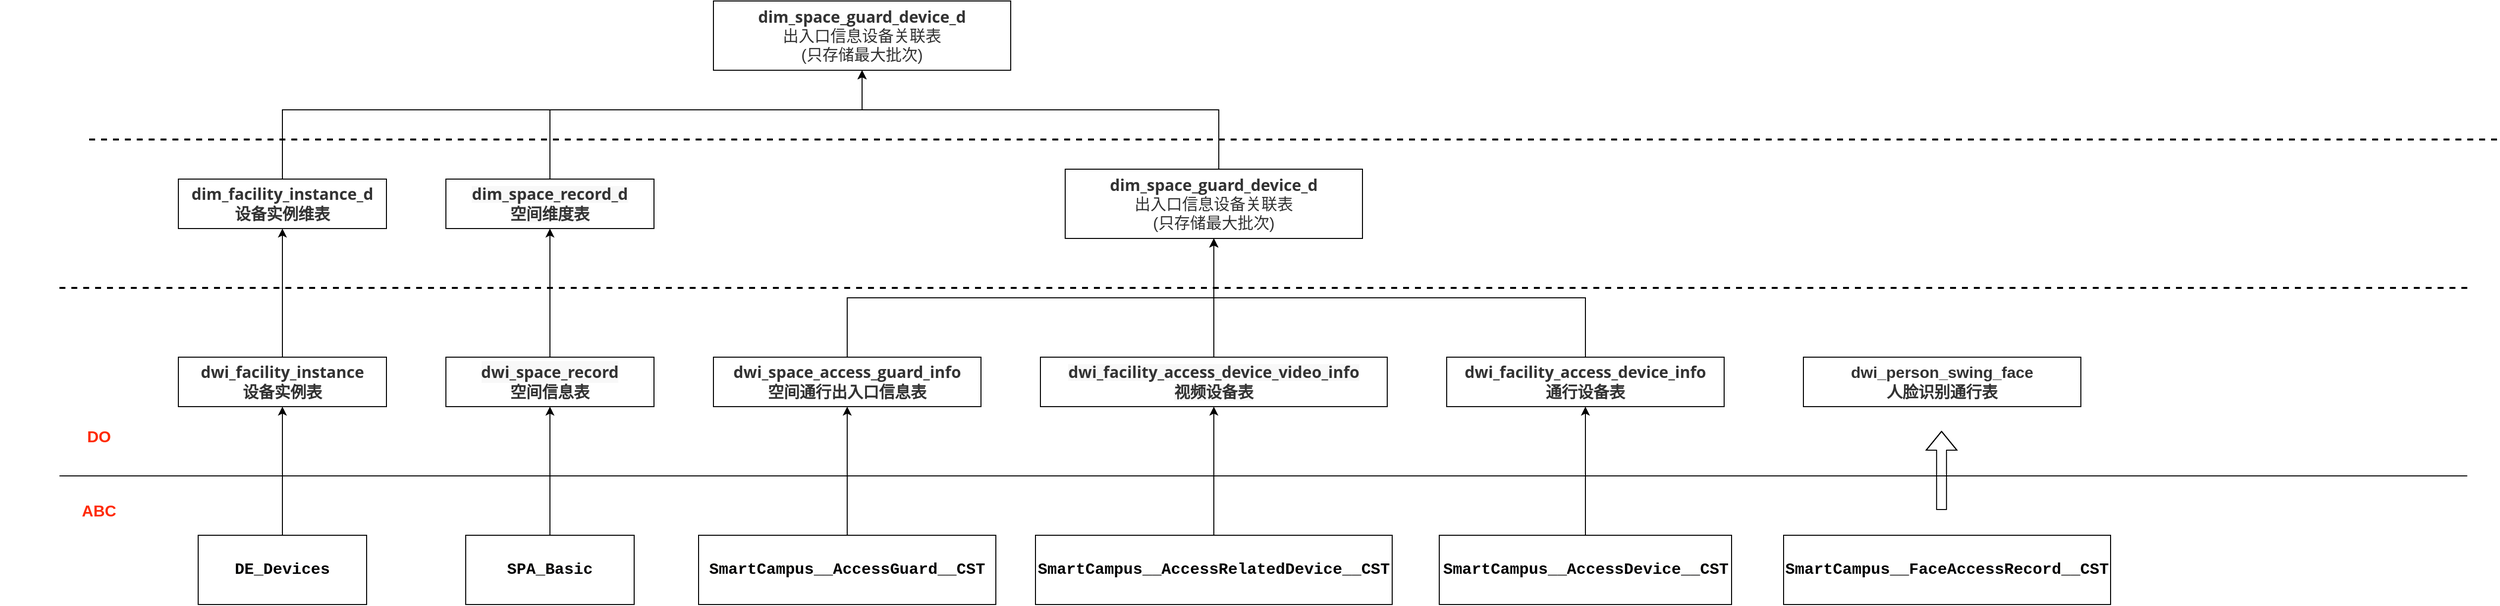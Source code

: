 <mxfile version="14.3.2" type="github">
  <diagram id="ALSrLkM7NoTAbwWm-Tqr" name="Page-1">
    <mxGraphModel dx="2465" dy="896" grid="1" gridSize="10" guides="1" tooltips="1" connect="1" arrows="1" fold="1" page="1" pageScale="1" pageWidth="827" pageHeight="1169" math="0" shadow="0">
      <root>
        <mxCell id="0" />
        <mxCell id="1" parent="0" />
        <mxCell id="fcsJN2qr-9h00e084uWn-1" value="" style="endArrow=none;html=1;fontSize=16;" parent="1" edge="1">
          <mxGeometry width="50" height="50" relative="1" as="geometry">
            <mxPoint y="550" as="sourcePoint" />
            <mxPoint x="2430" y="550" as="targetPoint" />
          </mxGeometry>
        </mxCell>
        <mxCell id="vzT4v2eTEF_wzm0baYiw-32" style="edgeStyle=orthogonalEdgeStyle;rounded=0;orthogonalLoop=1;jettySize=auto;html=1;entryX=0.5;entryY=1;entryDx=0;entryDy=0;fontSize=16;fontColor=#FF2A00;" edge="1" parent="1" source="x_IjrBmh7rydG-k_5fCS-1" target="x_IjrBmh7rydG-k_5fCS-26">
          <mxGeometry relative="1" as="geometry" />
        </mxCell>
        <mxCell id="x_IjrBmh7rydG-k_5fCS-1" value="&lt;span style=&quot;color: rgb(51, 51, 51); font-family: &amp;quot;open sans&amp;quot;, &amp;quot;clear sans&amp;quot;, &amp;quot;helvetica neue&amp;quot;, helvetica, arial, sans-serif; font-size: 16px; text-align: left; background-color: rgb(255, 255, 255);&quot;&gt;&lt;span style=&quot;font-size: 16px;&quot;&gt;dwi_facility_instance&lt;br style=&quot;font-size: 16px;&quot;&gt;&lt;/span&gt;&lt;/span&gt;&lt;span style=&quot;color: rgb(50, 50, 50); font-size: 16px; background-color: rgba(255, 255, 255, 0.01);&quot;&gt;设备实例表&lt;/span&gt;&lt;span style=&quot;color: rgb(51, 51, 51); font-family: &amp;quot;open sans&amp;quot;, &amp;quot;clear sans&amp;quot;, &amp;quot;helvetica neue&amp;quot;, helvetica, arial, sans-serif; font-size: 16px; text-align: left; background-color: rgb(255, 255, 255);&quot;&gt;&lt;span style=&quot;font-size: 16px;&quot;&gt;&lt;br style=&quot;font-size: 16px;&quot;&gt;&lt;/span&gt;&lt;/span&gt;" style="rounded=0;whiteSpace=wrap;html=1;fontStyle=1;fontSize=16;" parent="1" vertex="1">
          <mxGeometry x="120" y="430" width="210" height="50" as="geometry" />
        </mxCell>
        <mxCell id="vzT4v2eTEF_wzm0baYiw-33" style="edgeStyle=orthogonalEdgeStyle;rounded=0;orthogonalLoop=1;jettySize=auto;html=1;entryX=0.5;entryY=1;entryDx=0;entryDy=0;fontSize=16;fontColor=#FF2A00;" edge="1" parent="1" source="x_IjrBmh7rydG-k_5fCS-2" target="x_IjrBmh7rydG-k_5fCS-29">
          <mxGeometry relative="1" as="geometry" />
        </mxCell>
        <mxCell id="x_IjrBmh7rydG-k_5fCS-2" value="&lt;span style=&quot;color: rgb(51, 51, 51); font-family: &amp;quot;open sans&amp;quot;, &amp;quot;clear sans&amp;quot;, &amp;quot;helvetica neue&amp;quot;, helvetica, arial, sans-serif; font-size: 16px; text-align: left; background-color: rgb(248, 248, 248);&quot;&gt;&lt;span style=&quot;font-size: 16px;&quot;&gt;dwi_space_record&lt;br style=&quot;font-size: 16px;&quot;&gt;&lt;/span&gt;&lt;/span&gt;&lt;span style=&quot;color: rgb(50, 50, 50); font-size: 16px; background-color: rgba(255, 255, 255, 0.01);&quot;&gt;空间信息表&lt;/span&gt;&lt;span style=&quot;color: rgb(51, 51, 51); font-family: &amp;quot;open sans&amp;quot;, &amp;quot;clear sans&amp;quot;, &amp;quot;helvetica neue&amp;quot;, helvetica, arial, sans-serif; font-size: 16px; text-align: left; background-color: rgb(248, 248, 248);&quot;&gt;&lt;span style=&quot;font-size: 16px;&quot;&gt;&lt;br style=&quot;font-size: 16px;&quot;&gt;&lt;/span&gt;&lt;/span&gt;" style="rounded=0;whiteSpace=wrap;html=1;fontStyle=1;fontSize=16;" parent="1" vertex="1">
          <mxGeometry x="390" y="430" width="210" height="50" as="geometry" />
        </mxCell>
        <mxCell id="vzT4v2eTEF_wzm0baYiw-35" style="edgeStyle=orthogonalEdgeStyle;rounded=0;orthogonalLoop=1;jettySize=auto;html=1;entryX=0.5;entryY=1;entryDx=0;entryDy=0;fontSize=16;fontColor=#FF2A00;" edge="1" parent="1" source="x_IjrBmh7rydG-k_5fCS-4" target="x_IjrBmh7rydG-k_5fCS-31">
          <mxGeometry relative="1" as="geometry" />
        </mxCell>
        <mxCell id="x_IjrBmh7rydG-k_5fCS-4" value="&lt;span style=&quot;text-align: left ; background-color: rgb(248 , 248 , 248)&quot;&gt;&lt;b style=&quot;color: rgb(51 , 51 , 51) ; font-family: &amp;#34;open sans&amp;#34; , &amp;#34;clear sans&amp;#34; , &amp;#34;helvetica neue&amp;#34; , &amp;#34;helvetica&amp;#34; , &amp;#34;arial&amp;#34; , sans-serif ; font-size: 16px&quot;&gt;dwi_facility_access_device_video_info&lt;/b&gt;&lt;br&gt;&lt;font color=&quot;#333333&quot; face=&quot;open sans, clear sans, helvetica neue, helvetica, arial, sans-serif&quot;&gt;&lt;b&gt;视频设备表&lt;/b&gt;&lt;/font&gt;&lt;br&gt;&lt;/span&gt;" style="rounded=0;whiteSpace=wrap;html=1;fontSize=16;" parent="1" vertex="1">
          <mxGeometry x="990" y="430" width="350" height="50" as="geometry" />
        </mxCell>
        <mxCell id="vzT4v2eTEF_wzm0baYiw-36" style="edgeStyle=orthogonalEdgeStyle;rounded=0;orthogonalLoop=1;jettySize=auto;html=1;entryX=0.5;entryY=1;entryDx=0;entryDy=0;fontSize=16;fontColor=#FF2A00;" edge="1" parent="1" source="x_IjrBmh7rydG-k_5fCS-5" target="x_IjrBmh7rydG-k_5fCS-31">
          <mxGeometry relative="1" as="geometry">
            <Array as="points">
              <mxPoint x="795" y="370" />
              <mxPoint x="1165" y="370" />
            </Array>
          </mxGeometry>
        </mxCell>
        <mxCell id="x_IjrBmh7rydG-k_5fCS-5" value="&lt;span style=&quot;text-align: left; background-color: rgb(255, 255, 255); font-size: 16px;&quot;&gt;&lt;span style=&quot;color: rgb(51, 51, 51); font-family: &amp;quot;open sans&amp;quot;, &amp;quot;clear sans&amp;quot;, &amp;quot;helvetica neue&amp;quot;, helvetica, arial, sans-serif; font-size: 16px;&quot;&gt;dwi_space_access_guard_info&lt;/span&gt;&lt;br style=&quot;font-size: 16px;&quot;&gt;&lt;font color=&quot;#333333&quot; face=&quot;open sans, clear sans, helvetica neue, helvetica, arial, sans-serif&quot; style=&quot;font-size: 16px;&quot;&gt;&lt;span style=&quot;font-size: 16px;&quot;&gt;&lt;span style=&quot;font-size: 16px;&quot;&gt;空间通行出入口信息表&lt;/span&gt;&lt;/span&gt;&lt;/font&gt;&lt;br style=&quot;font-size: 16px;&quot;&gt;&lt;/span&gt;" style="rounded=0;whiteSpace=wrap;html=1;fontStyle=1;fontSize=16;" parent="1" vertex="1">
          <mxGeometry x="660" y="430" width="270" height="50" as="geometry" />
        </mxCell>
        <mxCell id="vzT4v2eTEF_wzm0baYiw-37" style="edgeStyle=orthogonalEdgeStyle;rounded=0;orthogonalLoop=1;jettySize=auto;html=1;entryX=0.5;entryY=1;entryDx=0;entryDy=0;fontSize=16;fontColor=#FF2A00;" edge="1" parent="1" source="x_IjrBmh7rydG-k_5fCS-6" target="x_IjrBmh7rydG-k_5fCS-31">
          <mxGeometry relative="1" as="geometry">
            <Array as="points">
              <mxPoint x="1540" y="370" />
              <mxPoint x="1165" y="370" />
            </Array>
          </mxGeometry>
        </mxCell>
        <mxCell id="x_IjrBmh7rydG-k_5fCS-6" value="&lt;span style=&quot;text-align: left ; background-color: rgb(255 , 255 , 255)&quot;&gt;&lt;b style=&quot;color: rgb(51 , 51 , 51) ; font-family: &amp;#34;open sans&amp;#34; , &amp;#34;clear sans&amp;#34; , &amp;#34;helvetica neue&amp;#34; , &amp;#34;helvetica&amp;#34; , &amp;#34;arial&amp;#34; , sans-serif ; font-size: 16px&quot;&gt;dwi_facility_access_device_info&lt;/b&gt;&lt;br&gt;&lt;font color=&quot;#333333&quot; face=&quot;open sans, clear sans, helvetica neue, helvetica, arial, sans-serif&quot;&gt;&lt;b&gt;通行设备表&lt;/b&gt;&lt;/font&gt;&lt;br&gt;&lt;/span&gt;" style="rounded=0;whiteSpace=wrap;html=1;fontSize=16;" parent="1" vertex="1">
          <mxGeometry x="1400" y="430" width="280" height="50" as="geometry" />
        </mxCell>
        <mxCell id="vzT4v2eTEF_wzm0baYiw-42" style="edgeStyle=orthogonalEdgeStyle;rounded=0;orthogonalLoop=1;jettySize=auto;html=1;entryX=0.5;entryY=1;entryDx=0;entryDy=0;fontSize=16;fontColor=#FF2A00;" edge="1" parent="1" source="x_IjrBmh7rydG-k_5fCS-7" target="x_IjrBmh7rydG-k_5fCS-1">
          <mxGeometry relative="1" as="geometry" />
        </mxCell>
        <mxCell id="x_IjrBmh7rydG-k_5fCS-7" value="&lt;div style=&quot;background-color: rgb(255, 255, 254); font-family: consolas, &amp;quot;courier new&amp;quot;, monospace; line-height: 19px; font-size: 16px;&quot;&gt;&lt;b style=&quot;font-size: 16px;&quot;&gt;&lt;font style=&quot;font-size: 16px;&quot;&gt;DE_Devices&lt;/font&gt;&lt;/b&gt;&lt;/div&gt;" style="rounded=0;whiteSpace=wrap;html=1;fontSize=16;" parent="1" vertex="1">
          <mxGeometry x="140" y="610" width="170" height="70" as="geometry" />
        </mxCell>
        <mxCell id="vzT4v2eTEF_wzm0baYiw-41" style="edgeStyle=orthogonalEdgeStyle;rounded=0;orthogonalLoop=1;jettySize=auto;html=1;entryX=0.5;entryY=1;entryDx=0;entryDy=0;fontSize=16;fontColor=#FF2A00;" edge="1" parent="1" source="x_IjrBmh7rydG-k_5fCS-8" target="x_IjrBmh7rydG-k_5fCS-2">
          <mxGeometry relative="1" as="geometry" />
        </mxCell>
        <mxCell id="x_IjrBmh7rydG-k_5fCS-8" value="&lt;div style=&quot;background-color: rgb(255, 255, 254); font-family: consolas, &amp;quot;courier new&amp;quot;, monospace; line-height: 19px; font-size: 16px;&quot;&gt;&lt;b style=&quot;font-size: 16px;&quot;&gt;&lt;font style=&quot;font-size: 16px;&quot;&gt;SPA_Basic&lt;/font&gt;&lt;/b&gt;&lt;/div&gt;" style="rounded=0;whiteSpace=wrap;html=1;fontSize=16;" parent="1" vertex="1">
          <mxGeometry x="410" y="610" width="170" height="70" as="geometry" />
        </mxCell>
        <mxCell id="vzT4v2eTEF_wzm0baYiw-38" style="edgeStyle=orthogonalEdgeStyle;rounded=0;orthogonalLoop=1;jettySize=auto;html=1;entryX=0.5;entryY=1;entryDx=0;entryDy=0;fontSize=16;fontColor=#FF2A00;" edge="1" parent="1" source="x_IjrBmh7rydG-k_5fCS-11" target="x_IjrBmh7rydG-k_5fCS-6">
          <mxGeometry relative="1" as="geometry" />
        </mxCell>
        <mxCell id="x_IjrBmh7rydG-k_5fCS-11" value="&lt;div style=&quot;background-color: rgb(255, 255, 254); font-family: consolas, &amp;quot;courier new&amp;quot;, monospace; line-height: 19px; font-size: 16px;&quot;&gt;&lt;font style=&quot;font-size: 16px;&quot;&gt;&lt;b style=&quot;font-size: 16px;&quot;&gt;SmartCampus__AccessDevice__CST&lt;/b&gt;&lt;/font&gt;&lt;/div&gt;" style="rounded=0;whiteSpace=wrap;html=1;fontSize=16;" parent="1" vertex="1">
          <mxGeometry x="1392.5" y="610" width="295" height="70" as="geometry" />
        </mxCell>
        <mxCell id="x_IjrBmh7rydG-k_5fCS-12" value="&lt;div style=&quot;background-color: rgb(255, 255, 254); font-family: consolas, &amp;quot;courier new&amp;quot;, monospace; line-height: 19px; font-size: 16px;&quot;&gt;&lt;div style=&quot;font-family: consolas, &amp;quot;courier new&amp;quot;, monospace; line-height: 19px; font-size: 16px;&quot;&gt;&lt;font style=&quot;font-size: 16px;&quot;&gt;&lt;b style=&quot;font-size: 16px;&quot;&gt;SmartCampus__FaceAccessRecord__CST&lt;/b&gt;&lt;/font&gt;&lt;/div&gt;&lt;/div&gt;" style="rounded=0;whiteSpace=wrap;html=1;fontSize=16;" parent="1" vertex="1">
          <mxGeometry x="1740" y="610" width="330" height="70" as="geometry" />
        </mxCell>
        <mxCell id="x_IjrBmh7rydG-k_5fCS-13" value="&lt;span style=&quot;text-align: left ; background-color: rgb(255 , 255 , 255)&quot;&gt;&lt;font&gt;&lt;b style=&quot;color: rgb(51 , 51 , 51) ; font-size: 16px&quot;&gt;dwi_person_swing_face&lt;/b&gt;&lt;br&gt;&lt;font color=&quot;#333333&quot;&gt;&lt;b&gt;人脸识别通行表&lt;/b&gt;&lt;/font&gt;&lt;br&gt;&lt;/font&gt;&lt;/span&gt;" style="rounded=0;whiteSpace=wrap;html=1;fontSize=16;" parent="1" vertex="1">
          <mxGeometry x="1760" y="430" width="280" height="50" as="geometry" />
        </mxCell>
        <mxCell id="vzT4v2eTEF_wzm0baYiw-39" style="edgeStyle=orthogonalEdgeStyle;rounded=0;orthogonalLoop=1;jettySize=auto;html=1;entryX=0.5;entryY=1;entryDx=0;entryDy=0;fontSize=16;fontColor=#FF2A00;" edge="1" parent="1" source="x_IjrBmh7rydG-k_5fCS-16" target="x_IjrBmh7rydG-k_5fCS-4">
          <mxGeometry relative="1" as="geometry" />
        </mxCell>
        <mxCell id="x_IjrBmh7rydG-k_5fCS-16" value="&lt;div style=&quot;background-color: rgb(255, 255, 254); font-family: consolas, &amp;quot;courier new&amp;quot;, monospace; line-height: 19px; font-size: 16px;&quot;&gt;&lt;font style=&quot;font-size: 16px;&quot;&gt;&lt;b style=&quot;font-size: 16px;&quot;&gt;SmartCampus__AccessRelatedDevice__CST&lt;/b&gt;&lt;/font&gt;&lt;/div&gt;" style="rounded=0;whiteSpace=wrap;html=1;fontSize=16;" parent="1" vertex="1">
          <mxGeometry x="985" y="610" width="360" height="70" as="geometry" />
        </mxCell>
        <mxCell id="vzT4v2eTEF_wzm0baYiw-40" style="edgeStyle=orthogonalEdgeStyle;rounded=0;orthogonalLoop=1;jettySize=auto;html=1;entryX=0.5;entryY=1;entryDx=0;entryDy=0;fontSize=16;fontColor=#FF2A00;" edge="1" parent="1" source="x_IjrBmh7rydG-k_5fCS-17" target="x_IjrBmh7rydG-k_5fCS-5">
          <mxGeometry relative="1" as="geometry" />
        </mxCell>
        <mxCell id="x_IjrBmh7rydG-k_5fCS-17" value="&lt;div style=&quot;background-color: rgb(255, 255, 254); font-family: consolas, &amp;quot;courier new&amp;quot;, monospace; line-height: 19px; font-size: 16px;&quot;&gt;&lt;b style=&quot;font-size: 16px;&quot;&gt;&lt;font style=&quot;font-size: 16px;&quot;&gt;SmartCampus__AccessGuard__CST&lt;/font&gt;&lt;/b&gt;&lt;/div&gt;" style="rounded=0;whiteSpace=wrap;html=1;fontSize=16;" parent="1" vertex="1">
          <mxGeometry x="645" y="610" width="300" height="70" as="geometry" />
        </mxCell>
        <mxCell id="x_IjrBmh7rydG-k_5fCS-23" value="" style="shape=flexArrow;endArrow=classic;html=1;fontSize=16;" parent="1" edge="1">
          <mxGeometry width="50" height="50" relative="1" as="geometry">
            <mxPoint x="1899.41" y="584.5" as="sourcePoint" />
            <mxPoint x="1899.41" y="504.5" as="targetPoint" />
            <Array as="points">
              <mxPoint x="1899.41" y="544.5" />
            </Array>
          </mxGeometry>
        </mxCell>
        <mxCell id="x_IjrBmh7rydG-k_5fCS-25" value="&lt;font style=&quot;font-size: 16px;&quot;&gt;&lt;b style=&quot;font-size: 16px;&quot;&gt;DO&lt;/b&gt;&lt;/font&gt;" style="text;html=1;strokeColor=none;fillColor=none;align=center;verticalAlign=middle;whiteSpace=wrap;rounded=0;fontSize=16;fontColor=#FF2A00;" parent="1" vertex="1">
          <mxGeometry x="-60" y="460" width="200" height="100" as="geometry" />
        </mxCell>
        <mxCell id="vzT4v2eTEF_wzm0baYiw-28" style="edgeStyle=orthogonalEdgeStyle;rounded=0;orthogonalLoop=1;jettySize=auto;html=1;entryX=0.5;entryY=1;entryDx=0;entryDy=0;fontSize=16;fontColor=#FF2A00;" edge="1" parent="1" source="x_IjrBmh7rydG-k_5fCS-26" target="vzT4v2eTEF_wzm0baYiw-27">
          <mxGeometry relative="1" as="geometry">
            <Array as="points">
              <mxPoint x="225" y="180" />
              <mxPoint x="810" y="180" />
            </Array>
          </mxGeometry>
        </mxCell>
        <mxCell id="x_IjrBmh7rydG-k_5fCS-26" value="&lt;span style=&quot;text-align: left ; background-color: rgb(255 , 255 , 255)&quot;&gt;&lt;b style=&quot;color: rgb(51 , 51 , 51) ; font-family: &amp;#34;open sans&amp;#34; , &amp;#34;clear sans&amp;#34; , &amp;#34;helvetica neue&amp;#34; , &amp;#34;helvetica&amp;#34; , &amp;#34;arial&amp;#34; , sans-serif ; font-size: 16px&quot;&gt;dim_facility_instance_d&lt;/b&gt;&lt;br&gt;&lt;font color=&quot;#333333&quot; face=&quot;open sans, clear sans, helvetica neue, helvetica, arial, sans-serif&quot;&gt;&lt;b&gt;设备实例维表&lt;/b&gt;&lt;/font&gt;&lt;br&gt;&lt;/span&gt;" style="rounded=0;whiteSpace=wrap;html=1;fontSize=16;" parent="1" vertex="1">
          <mxGeometry x="120" y="250" width="210" height="50" as="geometry" />
        </mxCell>
        <mxCell id="x_IjrBmh7rydG-k_5fCS-27" value="" style="endArrow=none;dashed=1;html=1;strokeWidth=2;fontSize=16;" parent="1" edge="1">
          <mxGeometry width="50" height="50" relative="1" as="geometry">
            <mxPoint y="360" as="sourcePoint" />
            <mxPoint x="2430" y="360" as="targetPoint" />
          </mxGeometry>
        </mxCell>
        <mxCell id="vzT4v2eTEF_wzm0baYiw-30" style="edgeStyle=orthogonalEdgeStyle;rounded=0;orthogonalLoop=1;jettySize=auto;html=1;entryX=0.5;entryY=1;entryDx=0;entryDy=0;fontSize=16;fontColor=#FF2A00;" edge="1" parent="1" source="x_IjrBmh7rydG-k_5fCS-29" target="vzT4v2eTEF_wzm0baYiw-27">
          <mxGeometry relative="1" as="geometry">
            <Array as="points">
              <mxPoint x="495" y="180" />
              <mxPoint x="810" y="180" />
            </Array>
          </mxGeometry>
        </mxCell>
        <mxCell id="x_IjrBmh7rydG-k_5fCS-29" value="&lt;span style=&quot;text-align: left ; background-color: rgb(248 , 248 , 248)&quot;&gt;&lt;b style=&quot;color: rgb(51 , 51 , 51) ; font-family: &amp;#34;open sans&amp;#34; , &amp;#34;clear sans&amp;#34; , &amp;#34;helvetica neue&amp;#34; , &amp;#34;helvetica&amp;#34; , &amp;#34;arial&amp;#34; , sans-serif ; font-size: 16px&quot;&gt;dim_space_record_d&lt;/b&gt;&lt;br&gt;&lt;font color=&quot;#333333&quot; face=&quot;open sans, clear sans, helvetica neue, helvetica, arial, sans-serif&quot;&gt;&lt;b&gt;空间维度表&lt;/b&gt;&lt;/font&gt;&lt;br&gt;&lt;/span&gt;" style="rounded=0;whiteSpace=wrap;html=1;fontSize=16;" parent="1" vertex="1">
          <mxGeometry x="390" y="250" width="210" height="50" as="geometry" />
        </mxCell>
        <mxCell id="vzT4v2eTEF_wzm0baYiw-31" style="edgeStyle=orthogonalEdgeStyle;rounded=0;orthogonalLoop=1;jettySize=auto;html=1;entryX=0.5;entryY=1;entryDx=0;entryDy=0;fontSize=16;fontColor=#FF2A00;" edge="1" parent="1" source="x_IjrBmh7rydG-k_5fCS-31" target="vzT4v2eTEF_wzm0baYiw-27">
          <mxGeometry relative="1" as="geometry">
            <Array as="points">
              <mxPoint x="1170" y="180" />
              <mxPoint x="810" y="180" />
            </Array>
          </mxGeometry>
        </mxCell>
        <mxCell id="x_IjrBmh7rydG-k_5fCS-31" value="&lt;span style=&quot;color: rgb(51, 51, 51); font-family: &amp;quot;open sans&amp;quot;, &amp;quot;clear sans&amp;quot;, &amp;quot;helvetica neue&amp;quot;, helvetica, arial, sans-serif; font-size: 16px; text-align: left; background-color: rgb(255, 255, 255);&quot;&gt;&lt;b style=&quot;font-size: 16px;&quot;&gt;dim_space_guard_device_d&lt;br style=&quot;font-size: 16px;&quot;&gt;&lt;/b&gt;&lt;/span&gt;&lt;div style=&quot;resize: none; outline: 0px; font-size: 16px; color: rgb(50, 50, 50);&quot;&gt;出入口信息设备关联表&lt;/div&gt;&lt;div style=&quot;resize: none; outline: 0px; font-size: 16px; color: rgb(50, 50, 50);&quot;&gt;(只存储最大批次)&lt;/div&gt;" style="rounded=0;whiteSpace=wrap;html=1;fontSize=16;" parent="1" vertex="1">
          <mxGeometry x="1015" y="240" width="300" height="70" as="geometry" />
        </mxCell>
        <mxCell id="vzT4v2eTEF_wzm0baYiw-24" value="&lt;font style=&quot;font-size: 16px;&quot;&gt;&lt;b style=&quot;font-size: 16px;&quot;&gt;ABC&lt;/b&gt;&lt;/font&gt;" style="text;html=1;strokeColor=none;fillColor=none;align=center;verticalAlign=middle;whiteSpace=wrap;rounded=0;fontSize=16;fontColor=#FF2B0A;" vertex="1" parent="1">
          <mxGeometry x="-60" y="535" width="200" height="100" as="geometry" />
        </mxCell>
        <mxCell id="vzT4v2eTEF_wzm0baYiw-25" value="" style="endArrow=none;dashed=1;html=1;strokeWidth=2;fontSize=16;" edge="1" parent="1">
          <mxGeometry width="50" height="50" relative="1" as="geometry">
            <mxPoint x="30" y="210" as="sourcePoint" />
            <mxPoint x="2460" y="210" as="targetPoint" />
          </mxGeometry>
        </mxCell>
        <mxCell id="vzT4v2eTEF_wzm0baYiw-27" value="&lt;span style=&quot;color: rgb(51, 51, 51); font-family: &amp;quot;open sans&amp;quot;, &amp;quot;clear sans&amp;quot;, &amp;quot;helvetica neue&amp;quot;, helvetica, arial, sans-serif; font-size: 16px; text-align: left; background-color: rgb(255, 255, 255);&quot;&gt;&lt;b style=&quot;font-size: 16px;&quot;&gt;dim_space_guard_device_d&lt;br style=&quot;font-size: 16px;&quot;&gt;&lt;/b&gt;&lt;/span&gt;&lt;div style=&quot;resize: none; outline: 0px; font-size: 16px; color: rgb(50, 50, 50);&quot;&gt;出入口信息设备关联表&lt;/div&gt;&lt;div style=&quot;resize: none; outline: 0px; font-size: 16px; color: rgb(50, 50, 50);&quot;&gt;(只存储最大批次)&lt;/div&gt;" style="rounded=0;whiteSpace=wrap;html=1;fontSize=16;" vertex="1" parent="1">
          <mxGeometry x="660" y="70" width="300" height="70" as="geometry" />
        </mxCell>
      </root>
    </mxGraphModel>
  </diagram>
</mxfile>
